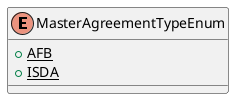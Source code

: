 @startuml

    enum MasterAgreementTypeEnum [[MasterAgreementTypeEnum.html]] {
        {static} +AFB
        {static} +ISDA
    }

@enduml
